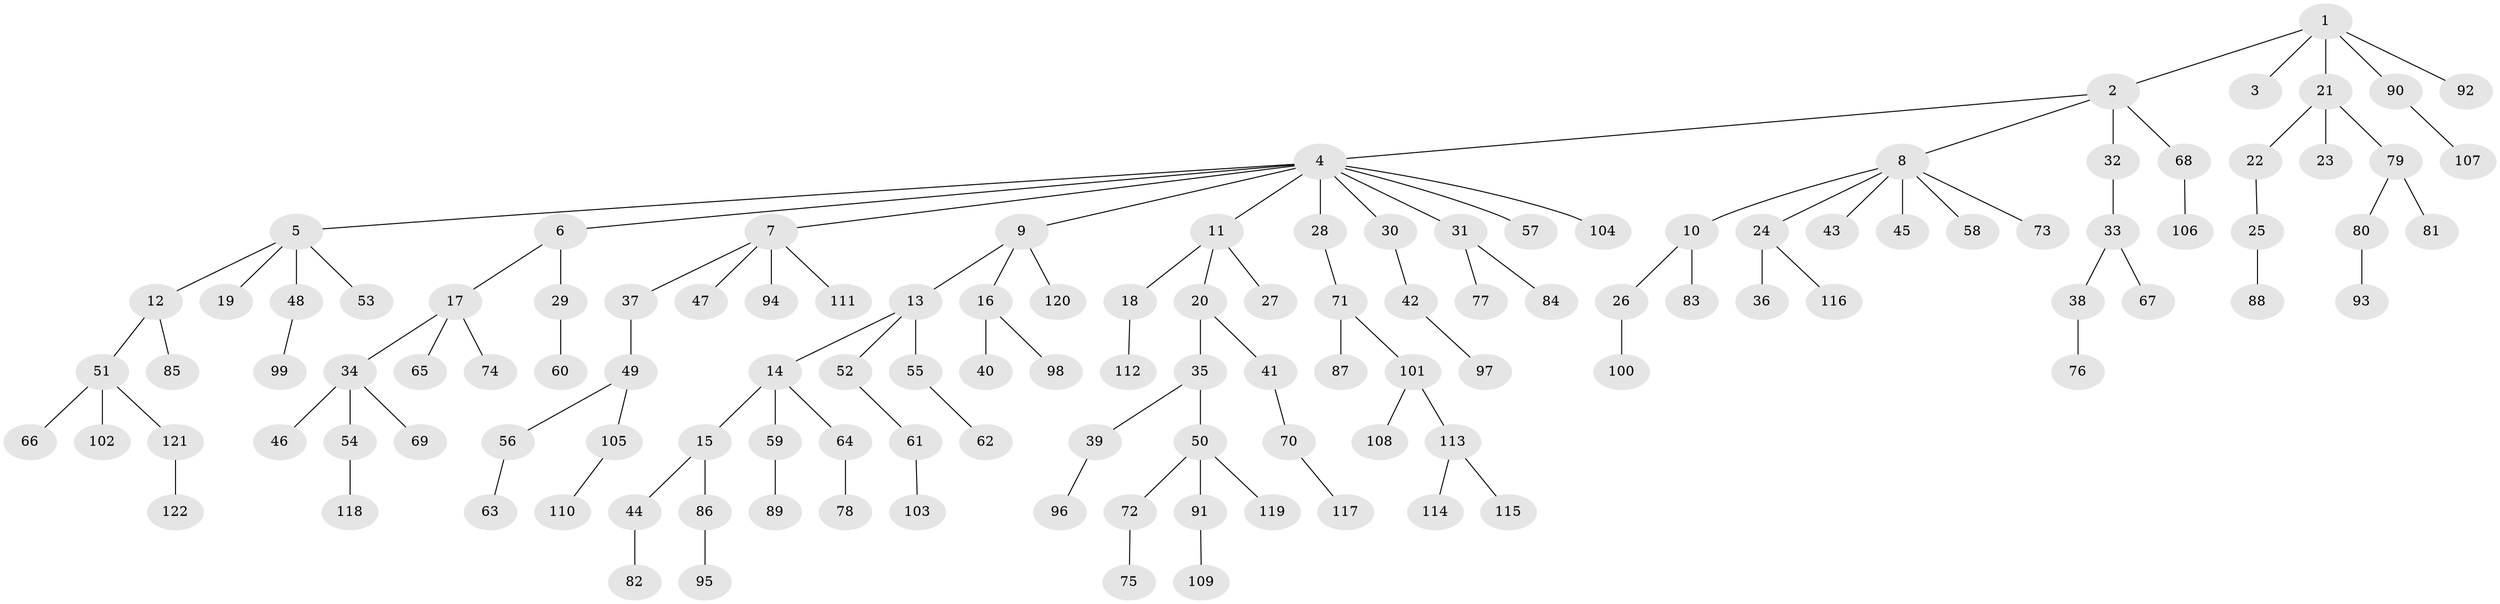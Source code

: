 // coarse degree distribution, {3: 0.16326530612244897, 1: 0.5306122448979592, 2: 0.22448979591836735, 4: 0.04081632653061224, 10: 0.02040816326530612, 6: 0.02040816326530612}
// Generated by graph-tools (version 1.1) at 2025/37/03/04/25 23:37:25]
// undirected, 122 vertices, 121 edges
graph export_dot {
  node [color=gray90,style=filled];
  1;
  2;
  3;
  4;
  5;
  6;
  7;
  8;
  9;
  10;
  11;
  12;
  13;
  14;
  15;
  16;
  17;
  18;
  19;
  20;
  21;
  22;
  23;
  24;
  25;
  26;
  27;
  28;
  29;
  30;
  31;
  32;
  33;
  34;
  35;
  36;
  37;
  38;
  39;
  40;
  41;
  42;
  43;
  44;
  45;
  46;
  47;
  48;
  49;
  50;
  51;
  52;
  53;
  54;
  55;
  56;
  57;
  58;
  59;
  60;
  61;
  62;
  63;
  64;
  65;
  66;
  67;
  68;
  69;
  70;
  71;
  72;
  73;
  74;
  75;
  76;
  77;
  78;
  79;
  80;
  81;
  82;
  83;
  84;
  85;
  86;
  87;
  88;
  89;
  90;
  91;
  92;
  93;
  94;
  95;
  96;
  97;
  98;
  99;
  100;
  101;
  102;
  103;
  104;
  105;
  106;
  107;
  108;
  109;
  110;
  111;
  112;
  113;
  114;
  115;
  116;
  117;
  118;
  119;
  120;
  121;
  122;
  1 -- 2;
  1 -- 3;
  1 -- 21;
  1 -- 90;
  1 -- 92;
  2 -- 4;
  2 -- 8;
  2 -- 32;
  2 -- 68;
  4 -- 5;
  4 -- 6;
  4 -- 7;
  4 -- 9;
  4 -- 11;
  4 -- 28;
  4 -- 30;
  4 -- 31;
  4 -- 57;
  4 -- 104;
  5 -- 12;
  5 -- 19;
  5 -- 48;
  5 -- 53;
  6 -- 17;
  6 -- 29;
  7 -- 37;
  7 -- 47;
  7 -- 94;
  7 -- 111;
  8 -- 10;
  8 -- 24;
  8 -- 43;
  8 -- 45;
  8 -- 58;
  8 -- 73;
  9 -- 13;
  9 -- 16;
  9 -- 120;
  10 -- 26;
  10 -- 83;
  11 -- 18;
  11 -- 20;
  11 -- 27;
  12 -- 51;
  12 -- 85;
  13 -- 14;
  13 -- 52;
  13 -- 55;
  14 -- 15;
  14 -- 59;
  14 -- 64;
  15 -- 44;
  15 -- 86;
  16 -- 40;
  16 -- 98;
  17 -- 34;
  17 -- 65;
  17 -- 74;
  18 -- 112;
  20 -- 35;
  20 -- 41;
  21 -- 22;
  21 -- 23;
  21 -- 79;
  22 -- 25;
  24 -- 36;
  24 -- 116;
  25 -- 88;
  26 -- 100;
  28 -- 71;
  29 -- 60;
  30 -- 42;
  31 -- 77;
  31 -- 84;
  32 -- 33;
  33 -- 38;
  33 -- 67;
  34 -- 46;
  34 -- 54;
  34 -- 69;
  35 -- 39;
  35 -- 50;
  37 -- 49;
  38 -- 76;
  39 -- 96;
  41 -- 70;
  42 -- 97;
  44 -- 82;
  48 -- 99;
  49 -- 56;
  49 -- 105;
  50 -- 72;
  50 -- 91;
  50 -- 119;
  51 -- 66;
  51 -- 102;
  51 -- 121;
  52 -- 61;
  54 -- 118;
  55 -- 62;
  56 -- 63;
  59 -- 89;
  61 -- 103;
  64 -- 78;
  68 -- 106;
  70 -- 117;
  71 -- 87;
  71 -- 101;
  72 -- 75;
  79 -- 80;
  79 -- 81;
  80 -- 93;
  86 -- 95;
  90 -- 107;
  91 -- 109;
  101 -- 108;
  101 -- 113;
  105 -- 110;
  113 -- 114;
  113 -- 115;
  121 -- 122;
}
